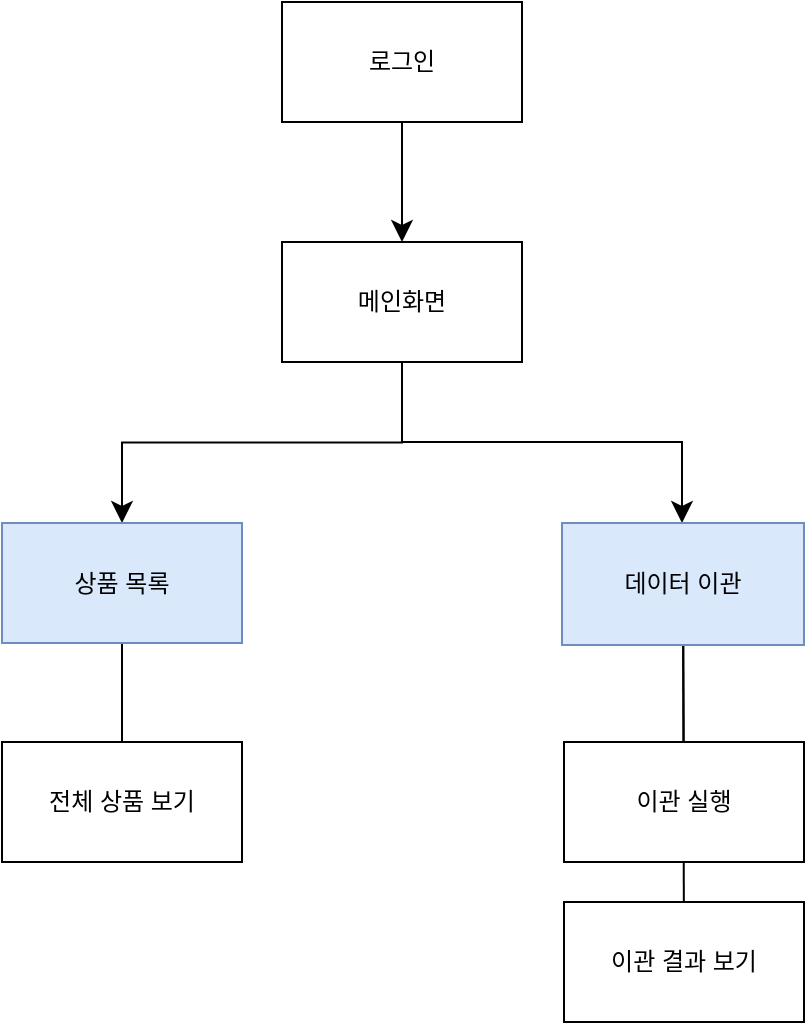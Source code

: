 <mxfile version="26.0.11">
  <diagram name="페이지-1" id="IDgZVvw2IaSMrY9Xw5JD">
    <mxGraphModel dx="1259" dy="1093" grid="1" gridSize="10" guides="1" tooltips="1" connect="1" arrows="1" fold="1" page="0" pageScale="1" pageWidth="827" pageHeight="1169" math="0" shadow="0">
      <root>
        <mxCell id="0" />
        <mxCell id="1" parent="0" />
        <mxCell id="9vvT9xwlWCuOso7HMKHC-2" style="rounded=0;orthogonalLoop=1;jettySize=auto;html=1;fontSize=12;startSize=8;endSize=8;edgeStyle=orthogonalEdgeStyle;" parent="1" source="9vvT9xwlWCuOso7HMKHC-1" target="9vvT9xwlWCuOso7HMKHC-3" edge="1">
          <mxGeometry relative="1" as="geometry">
            <mxPoint x="249" y="94" as="targetPoint" />
          </mxGeometry>
        </mxCell>
        <mxCell id="9vvT9xwlWCuOso7HMKHC-1" value="로그인" style="rounded=0;whiteSpace=wrap;html=1;" parent="1" vertex="1">
          <mxGeometry x="200" y="-80" width="120" height="60" as="geometry" />
        </mxCell>
        <mxCell id="9vvT9xwlWCuOso7HMKHC-5" style="edgeStyle=orthogonalEdgeStyle;rounded=0;orthogonalLoop=1;jettySize=auto;html=1;fontSize=12;startSize=8;endSize=8;exitX=0.5;exitY=1;exitDx=0;exitDy=0;entryX=0.5;entryY=0;entryDx=0;entryDy=0;" parent="1" source="9vvT9xwlWCuOso7HMKHC-3" target="9vvT9xwlWCuOso7HMKHC-4" edge="1">
          <mxGeometry relative="1" as="geometry" />
        </mxCell>
        <mxCell id="9vvT9xwlWCuOso7HMKHC-8" style="edgeStyle=orthogonalEdgeStyle;rounded=0;orthogonalLoop=1;jettySize=auto;html=1;fontSize=12;startSize=8;endSize=8;" parent="1" source="9vvT9xwlWCuOso7HMKHC-3" target="9vvT9xwlWCuOso7HMKHC-6" edge="1">
          <mxGeometry relative="1" as="geometry">
            <Array as="points">
              <mxPoint x="260" y="140" />
              <mxPoint x="400" y="140" />
            </Array>
          </mxGeometry>
        </mxCell>
        <mxCell id="9vvT9xwlWCuOso7HMKHC-3" value="메인화면" style="rounded=0;whiteSpace=wrap;html=1;" parent="1" vertex="1">
          <mxGeometry x="200" y="40" width="120" height="60" as="geometry" />
        </mxCell>
        <mxCell id="9vvT9xwlWCuOso7HMKHC-13" style="rounded=0;orthogonalLoop=1;jettySize=auto;html=1;fontSize=12;exitX=0.5;exitY=1;exitDx=0;exitDy=0;endArrow=none;endFill=0;" parent="1" source="9vvT9xwlWCuOso7HMKHC-4" target="9vvT9xwlWCuOso7HMKHC-10" edge="1">
          <mxGeometry relative="1" as="geometry" />
        </mxCell>
        <mxCell id="9vvT9xwlWCuOso7HMKHC-4" value="상품 목록" style="rounded=0;whiteSpace=wrap;html=1;fillColor=#dae8fc;strokeColor=#6c8ebf;" parent="1" vertex="1">
          <mxGeometry x="60" y="180.5" width="120" height="60" as="geometry" />
        </mxCell>
        <mxCell id="9vvT9xwlWCuOso7HMKHC-33" style="edgeStyle=none;curved=1;rounded=0;orthogonalLoop=1;jettySize=auto;html=1;fontSize=12;startSize=8;endSize=8;endArrow=none;endFill=0;" parent="1" source="9vvT9xwlWCuOso7HMKHC-6" target="9vvT9xwlWCuOso7HMKHC-16" edge="1">
          <mxGeometry relative="1" as="geometry" />
        </mxCell>
        <mxCell id="9vvT9xwlWCuOso7HMKHC-34" style="edgeStyle=none;curved=1;rounded=0;orthogonalLoop=1;jettySize=auto;html=1;fontSize=12;startSize=8;endSize=8;endArrow=none;endFill=0;" parent="1" source="9vvT9xwlWCuOso7HMKHC-6" target="9vvT9xwlWCuOso7HMKHC-18" edge="1">
          <mxGeometry relative="1" as="geometry" />
        </mxCell>
        <mxCell id="9vvT9xwlWCuOso7HMKHC-6" value="데이터 이관" style="rounded=0;whiteSpace=wrap;html=1;fillColor=#dae8fc;strokeColor=#6c8ebf;" parent="1" vertex="1">
          <mxGeometry x="340" y="180.5" width="121" height="61" as="geometry" />
        </mxCell>
        <mxCell id="9vvT9xwlWCuOso7HMKHC-10" value="전체 상품 보기" style="rounded=0;whiteSpace=wrap;html=1;" parent="1" vertex="1">
          <mxGeometry x="60" y="290" width="120" height="60" as="geometry" />
        </mxCell>
        <mxCell id="9vvT9xwlWCuOso7HMKHC-18" value="이관 결과 보기" style="rounded=0;whiteSpace=wrap;html=1;" parent="1" vertex="1">
          <mxGeometry x="341" y="370" width="120" height="60" as="geometry" />
        </mxCell>
        <mxCell id="9vvT9xwlWCuOso7HMKHC-16" value="이관 실행" style="rounded=0;whiteSpace=wrap;html=1;" parent="1" vertex="1">
          <mxGeometry x="341" y="290" width="120" height="60" as="geometry" />
        </mxCell>
      </root>
    </mxGraphModel>
  </diagram>
</mxfile>
